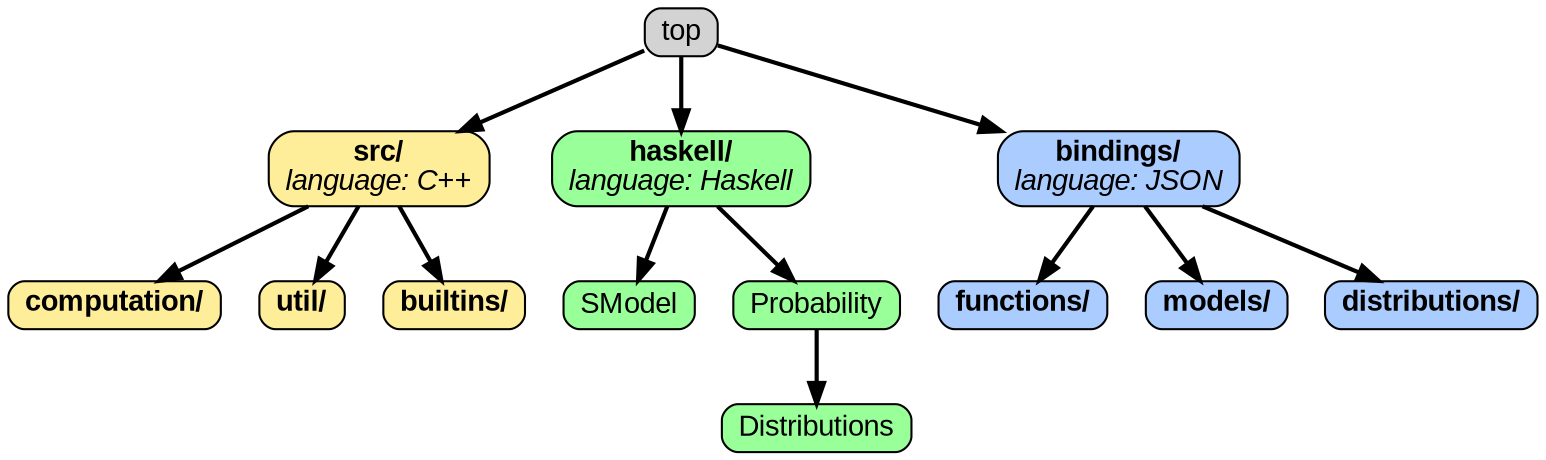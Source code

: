digraph "Code Layout" {
graph [ranksep=0.25, fontname=Arial,  nodesep=0.25, ranksep=0.5];
node [fontname=Arial, style="filled,rounded", height=0, width=0, shape=box];
edge [style="setlinewidth(2)"];

subgraph src_dir
{
node [fillcolor="#ffee99"]
src [label=<<b>src/</b><br/><i>language: C++</i>>]
src -> computation
computation [label=<<b>computation/</b>>]
src -> util
util [label=<<b>util/</b>>]
src -> builtins
builtins [label=<<b>builtins/</b>>]
}


subgraph modules_dir
{
node [fillcolor="#99ff99"]
modules -> SModel
modules [label=<<b>haskell/</b><br/><i>language: Haskell</i>>]
modules -> Probability
Probability -> Distributions
}

subgraph modules_dir
{
node [fillcolor="#aaccff"]
bindings [label=<<b>bindings/</b><br/><i>language: JSON</i>>]
bindings -> functions
functions [label=<<b>functions/</b>>]
bindings -> models
models [label=<<b>models/</b>>]
bindings -> distributions
distributions [label=<<b>distributions/</b>>]
}

top -> src
top -> modules
top -> bindings


}
